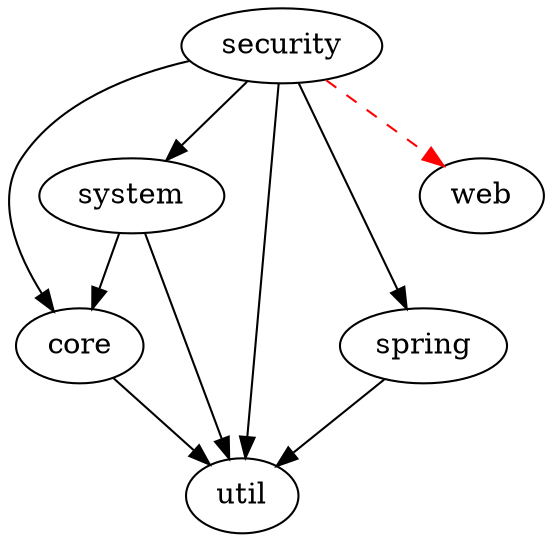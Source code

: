 digraph G {
	core -> util
	system -> { core util }
	spring -> { util }
	security -> { core spring system util }
	edge [style=dashed,color=red];
	security -> web
}
